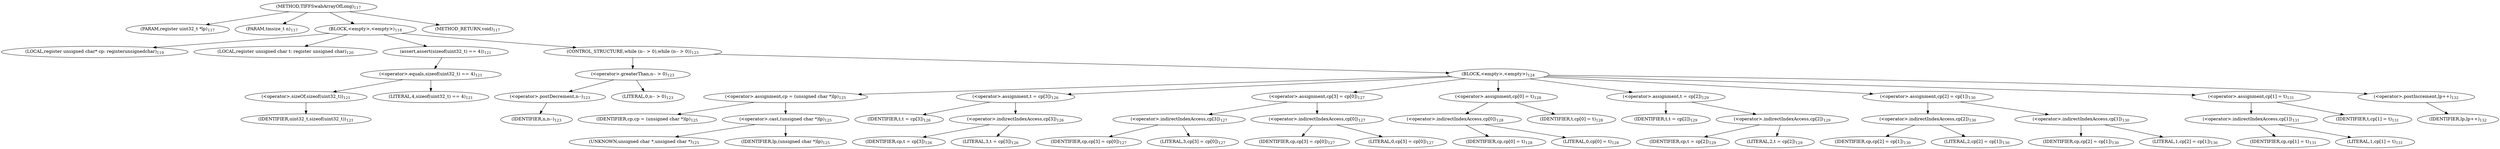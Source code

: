 digraph "TIFFSwabArrayOfLong" {  
"34530" [label = <(METHOD,TIFFSwabArrayOfLong)<SUB>117</SUB>> ]
"34531" [label = <(PARAM,register uint32_t *lp)<SUB>117</SUB>> ]
"34532" [label = <(PARAM,tmsize_t n)<SUB>117</SUB>> ]
"34533" [label = <(BLOCK,&lt;empty&gt;,&lt;empty&gt;)<SUB>118</SUB>> ]
"34534" [label = <(LOCAL,register unsigned char* cp: registerunsignedchar)<SUB>119</SUB>> ]
"34535" [label = <(LOCAL,register unsigned char t: register unsigned char)<SUB>120</SUB>> ]
"34536" [label = <(assert,assert(sizeof(uint32_t) == 4))<SUB>121</SUB>> ]
"34537" [label = <(&lt;operator&gt;.equals,sizeof(uint32_t) == 4)<SUB>121</SUB>> ]
"34538" [label = <(&lt;operator&gt;.sizeOf,sizeof(uint32_t))<SUB>121</SUB>> ]
"34539" [label = <(IDENTIFIER,uint32_t,sizeof(uint32_t))<SUB>121</SUB>> ]
"34540" [label = <(LITERAL,4,sizeof(uint32_t) == 4)<SUB>121</SUB>> ]
"34541" [label = <(CONTROL_STRUCTURE,while (n-- &gt; 0),while (n-- &gt; 0))<SUB>123</SUB>> ]
"34542" [label = <(&lt;operator&gt;.greaterThan,n-- &gt; 0)<SUB>123</SUB>> ]
"34543" [label = <(&lt;operator&gt;.postDecrement,n--)<SUB>123</SUB>> ]
"34544" [label = <(IDENTIFIER,n,n--)<SUB>123</SUB>> ]
"34545" [label = <(LITERAL,0,n-- &gt; 0)<SUB>123</SUB>> ]
"34546" [label = <(BLOCK,&lt;empty&gt;,&lt;empty&gt;)<SUB>124</SUB>> ]
"34547" [label = <(&lt;operator&gt;.assignment,cp = (unsigned char *)lp)<SUB>125</SUB>> ]
"34548" [label = <(IDENTIFIER,cp,cp = (unsigned char *)lp)<SUB>125</SUB>> ]
"34549" [label = <(&lt;operator&gt;.cast,(unsigned char *)lp)<SUB>125</SUB>> ]
"34550" [label = <(UNKNOWN,unsigned char *,unsigned char *)<SUB>125</SUB>> ]
"34551" [label = <(IDENTIFIER,lp,(unsigned char *)lp)<SUB>125</SUB>> ]
"34552" [label = <(&lt;operator&gt;.assignment,t = cp[3])<SUB>126</SUB>> ]
"34553" [label = <(IDENTIFIER,t,t = cp[3])<SUB>126</SUB>> ]
"34554" [label = <(&lt;operator&gt;.indirectIndexAccess,cp[3])<SUB>126</SUB>> ]
"34555" [label = <(IDENTIFIER,cp,t = cp[3])<SUB>126</SUB>> ]
"34556" [label = <(LITERAL,3,t = cp[3])<SUB>126</SUB>> ]
"34557" [label = <(&lt;operator&gt;.assignment,cp[3] = cp[0])<SUB>127</SUB>> ]
"34558" [label = <(&lt;operator&gt;.indirectIndexAccess,cp[3])<SUB>127</SUB>> ]
"34559" [label = <(IDENTIFIER,cp,cp[3] = cp[0])<SUB>127</SUB>> ]
"34560" [label = <(LITERAL,3,cp[3] = cp[0])<SUB>127</SUB>> ]
"34561" [label = <(&lt;operator&gt;.indirectIndexAccess,cp[0])<SUB>127</SUB>> ]
"34562" [label = <(IDENTIFIER,cp,cp[3] = cp[0])<SUB>127</SUB>> ]
"34563" [label = <(LITERAL,0,cp[3] = cp[0])<SUB>127</SUB>> ]
"34564" [label = <(&lt;operator&gt;.assignment,cp[0] = t)<SUB>128</SUB>> ]
"34565" [label = <(&lt;operator&gt;.indirectIndexAccess,cp[0])<SUB>128</SUB>> ]
"34566" [label = <(IDENTIFIER,cp,cp[0] = t)<SUB>128</SUB>> ]
"34567" [label = <(LITERAL,0,cp[0] = t)<SUB>128</SUB>> ]
"34568" [label = <(IDENTIFIER,t,cp[0] = t)<SUB>128</SUB>> ]
"34569" [label = <(&lt;operator&gt;.assignment,t = cp[2])<SUB>129</SUB>> ]
"34570" [label = <(IDENTIFIER,t,t = cp[2])<SUB>129</SUB>> ]
"34571" [label = <(&lt;operator&gt;.indirectIndexAccess,cp[2])<SUB>129</SUB>> ]
"34572" [label = <(IDENTIFIER,cp,t = cp[2])<SUB>129</SUB>> ]
"34573" [label = <(LITERAL,2,t = cp[2])<SUB>129</SUB>> ]
"34574" [label = <(&lt;operator&gt;.assignment,cp[2] = cp[1])<SUB>130</SUB>> ]
"34575" [label = <(&lt;operator&gt;.indirectIndexAccess,cp[2])<SUB>130</SUB>> ]
"34576" [label = <(IDENTIFIER,cp,cp[2] = cp[1])<SUB>130</SUB>> ]
"34577" [label = <(LITERAL,2,cp[2] = cp[1])<SUB>130</SUB>> ]
"34578" [label = <(&lt;operator&gt;.indirectIndexAccess,cp[1])<SUB>130</SUB>> ]
"34579" [label = <(IDENTIFIER,cp,cp[2] = cp[1])<SUB>130</SUB>> ]
"34580" [label = <(LITERAL,1,cp[2] = cp[1])<SUB>130</SUB>> ]
"34581" [label = <(&lt;operator&gt;.assignment,cp[1] = t)<SUB>131</SUB>> ]
"34582" [label = <(&lt;operator&gt;.indirectIndexAccess,cp[1])<SUB>131</SUB>> ]
"34583" [label = <(IDENTIFIER,cp,cp[1] = t)<SUB>131</SUB>> ]
"34584" [label = <(LITERAL,1,cp[1] = t)<SUB>131</SUB>> ]
"34585" [label = <(IDENTIFIER,t,cp[1] = t)<SUB>131</SUB>> ]
"34586" [label = <(&lt;operator&gt;.postIncrement,lp++)<SUB>132</SUB>> ]
"34587" [label = <(IDENTIFIER,lp,lp++)<SUB>132</SUB>> ]
"34588" [label = <(METHOD_RETURN,void)<SUB>117</SUB>> ]
  "34530" -> "34531" 
  "34530" -> "34532" 
  "34530" -> "34533" 
  "34530" -> "34588" 
  "34533" -> "34534" 
  "34533" -> "34535" 
  "34533" -> "34536" 
  "34533" -> "34541" 
  "34536" -> "34537" 
  "34537" -> "34538" 
  "34537" -> "34540" 
  "34538" -> "34539" 
  "34541" -> "34542" 
  "34541" -> "34546" 
  "34542" -> "34543" 
  "34542" -> "34545" 
  "34543" -> "34544" 
  "34546" -> "34547" 
  "34546" -> "34552" 
  "34546" -> "34557" 
  "34546" -> "34564" 
  "34546" -> "34569" 
  "34546" -> "34574" 
  "34546" -> "34581" 
  "34546" -> "34586" 
  "34547" -> "34548" 
  "34547" -> "34549" 
  "34549" -> "34550" 
  "34549" -> "34551" 
  "34552" -> "34553" 
  "34552" -> "34554" 
  "34554" -> "34555" 
  "34554" -> "34556" 
  "34557" -> "34558" 
  "34557" -> "34561" 
  "34558" -> "34559" 
  "34558" -> "34560" 
  "34561" -> "34562" 
  "34561" -> "34563" 
  "34564" -> "34565" 
  "34564" -> "34568" 
  "34565" -> "34566" 
  "34565" -> "34567" 
  "34569" -> "34570" 
  "34569" -> "34571" 
  "34571" -> "34572" 
  "34571" -> "34573" 
  "34574" -> "34575" 
  "34574" -> "34578" 
  "34575" -> "34576" 
  "34575" -> "34577" 
  "34578" -> "34579" 
  "34578" -> "34580" 
  "34581" -> "34582" 
  "34581" -> "34585" 
  "34582" -> "34583" 
  "34582" -> "34584" 
  "34586" -> "34587" 
}
